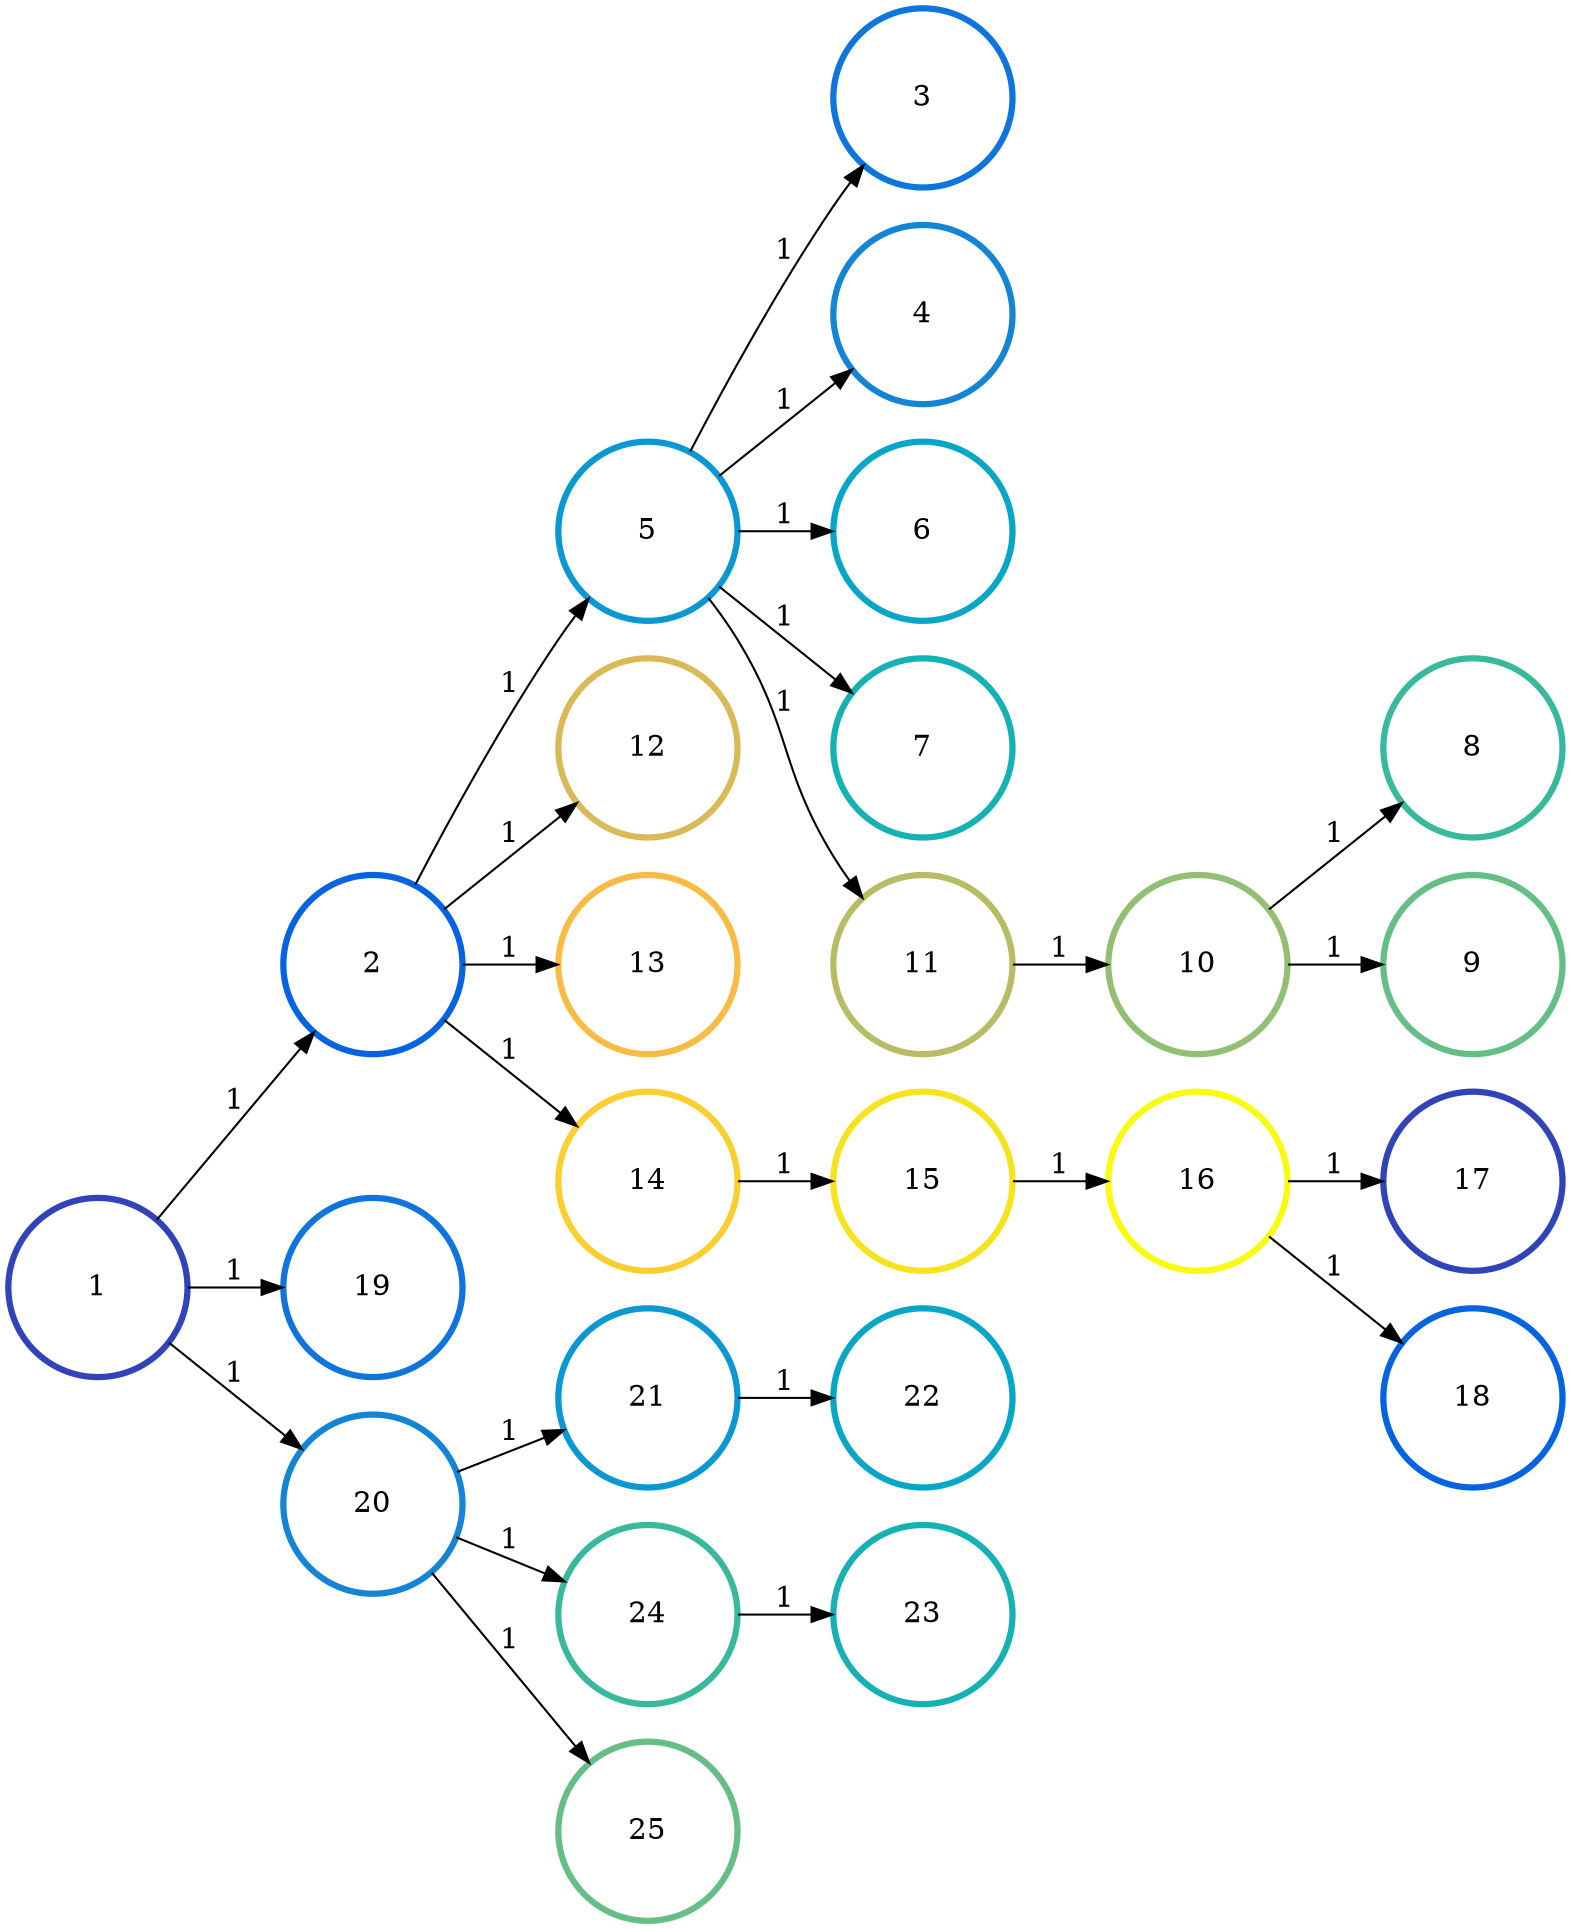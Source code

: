 digraph N {
	overlap="false"
	rankdir="LR"
	0 [label="1",width=1.2,height=1.2,style="",penwidth=3,color="#3243BA"]
	1 [label="2",width=1.2,height=1.2,style="",penwidth=3,color="#0363E1"]
	2 [label="3",width=1.2,height=1.2,style="",penwidth=3,color="#0D75DC"]
	3 [label="4",width=1.2,height=1.2,style="",penwidth=3,color="#1485D4"]
	4 [label="5",width=1.2,height=1.2,style="",penwidth=3,color="#0998D1"]
	5 [label="6",width=1.2,height=1.2,style="",penwidth=3,color="#06A7C6"]
	6 [label="7",width=1.2,height=1.2,style="",penwidth=3,color="#15B1B4"]
	7 [label="8",width=1.2,height=1.2,style="",penwidth=3,color="#38B99E"]
	8 [label="9",width=1.2,height=1.2,style="",penwidth=3,color="#65BE86"]
	9 [label="10",width=1.2,height=1.2,style="",penwidth=3,color="#92BF73"]
	10 [label="11",width=1.2,height=1.2,style="",penwidth=3,color="#B7BD64"]
	11 [label="12",width=1.2,height=1.2,style="",penwidth=3,color="#D9BA56"]
	12 [label="13",width=1.2,height=1.2,style="",penwidth=3,color="#F8BB44"]
	13 [label="14",width=1.2,height=1.2,style="",penwidth=3,color="#FCCE2E"]
	14 [label="15",width=1.2,height=1.2,style="",penwidth=3,color="#F5E41D"]
	15 [label="16",width=1.2,height=1.2,style="",penwidth=3,color="#F9FB0E"]
	16 [label="17",width=1.2,height=1.2,style="",penwidth=3,color="#3243BA"]
	17 [label="18",width=1.2,height=1.2,style="",penwidth=3,color="#0363E1"]
	18 [label="19",width=1.2,height=1.2,style="",penwidth=3,color="#0D75DC"]
	19 [label="20",width=1.2,height=1.2,style="",penwidth=3,color="#1485D4"]
	20 [label="21",width=1.2,height=1.2,style="",penwidth=3,color="#0998D1"]
	21 [label="22",width=1.2,height=1.2,style="",penwidth=3,color="#06A7C6"]
	22 [label="23",width=1.2,height=1.2,style="",penwidth=3,color="#15B1B4"]
	23 [label="24",width=1.2,height=1.2,style="",penwidth=3,color="#38B99E"]
	24 [label="25",width=1.2,height=1.2,style="",penwidth=3,color="#65BE86"]
	0 -> 1 [penwidth=1,color=black,label="1"]
	0 -> 18 [penwidth=1,color=black,label="1"]
	0 -> 19 [penwidth=1,color=black,label="1"]
	1 -> 4 [penwidth=1,color=black,label="1"]
	1 -> 11 [penwidth=1,color=black,label="1"]
	1 -> 12 [penwidth=1,color=black,label="1"]
	1 -> 13 [penwidth=1,color=black,label="1"]
	4 -> 2 [penwidth=1,color=black,label="1"]
	4 -> 3 [penwidth=1,color=black,label="1"]
	4 -> 5 [penwidth=1,color=black,label="1"]
	4 -> 6 [penwidth=1,color=black,label="1"]
	4 -> 10 [penwidth=1,color=black,label="1"]
	9 -> 7 [penwidth=1,color=black,label="1"]
	9 -> 8 [penwidth=1,color=black,label="1"]
	10 -> 9 [penwidth=1,color=black,label="1"]
	13 -> 14 [penwidth=1,color=black,label="1"]
	14 -> 15 [penwidth=1,color=black,label="1"]
	15 -> 16 [penwidth=1,color=black,label="1"]
	15 -> 17 [penwidth=1,color=black,label="1"]
	19 -> 20 [penwidth=1,color=black,label="1"]
	19 -> 23 [penwidth=1,color=black,label="1"]
	19 -> 24 [penwidth=1,color=black,label="1"]
	20 -> 21 [penwidth=1,color=black,label="1"]
	23 -> 22 [penwidth=1,color=black,label="1"]
}
